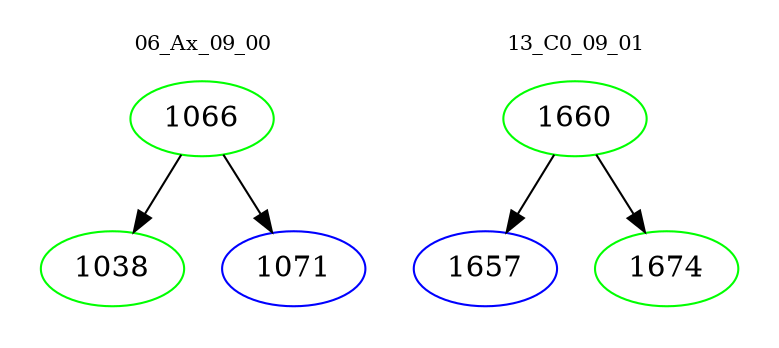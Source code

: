 digraph{
subgraph cluster_0 {
color = white
label = "06_Ax_09_00";
fontsize=10;
T0_1066 [label="1066", color="green"]
T0_1066 -> T0_1038 [color="black"]
T0_1038 [label="1038", color="green"]
T0_1066 -> T0_1071 [color="black"]
T0_1071 [label="1071", color="blue"]
}
subgraph cluster_1 {
color = white
label = "13_C0_09_01";
fontsize=10;
T1_1660 [label="1660", color="green"]
T1_1660 -> T1_1657 [color="black"]
T1_1657 [label="1657", color="blue"]
T1_1660 -> T1_1674 [color="black"]
T1_1674 [label="1674", color="green"]
}
}
